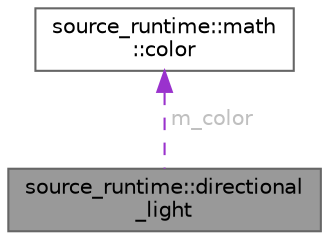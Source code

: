 digraph "source_runtime::directional_light"
{
 // LATEX_PDF_SIZE
  bgcolor="transparent";
  edge [fontname=Helvetica,fontsize=10,labelfontname=Helvetica,labelfontsize=10];
  node [fontname=Helvetica,fontsize=10,shape=box,height=0.2,width=0.4];
  Node1 [id="Node000001",label="source_runtime::directional\l_light",height=0.2,width=0.4,color="gray40", fillcolor="grey60", style="filled", fontcolor="black",tooltip=" "];
  Node2 -> Node1 [id="edge1_Node000001_Node000002",dir="back",color="darkorchid3",style="dashed",tooltip=" ",label=" m_color",fontcolor="grey" ];
  Node2 [id="Node000002",label="source_runtime::math\l::color",height=0.2,width=0.4,color="gray40", fillcolor="white", style="filled",URL="$classsource__runtime_1_1math_1_1color.html",tooltip=" "];
}
